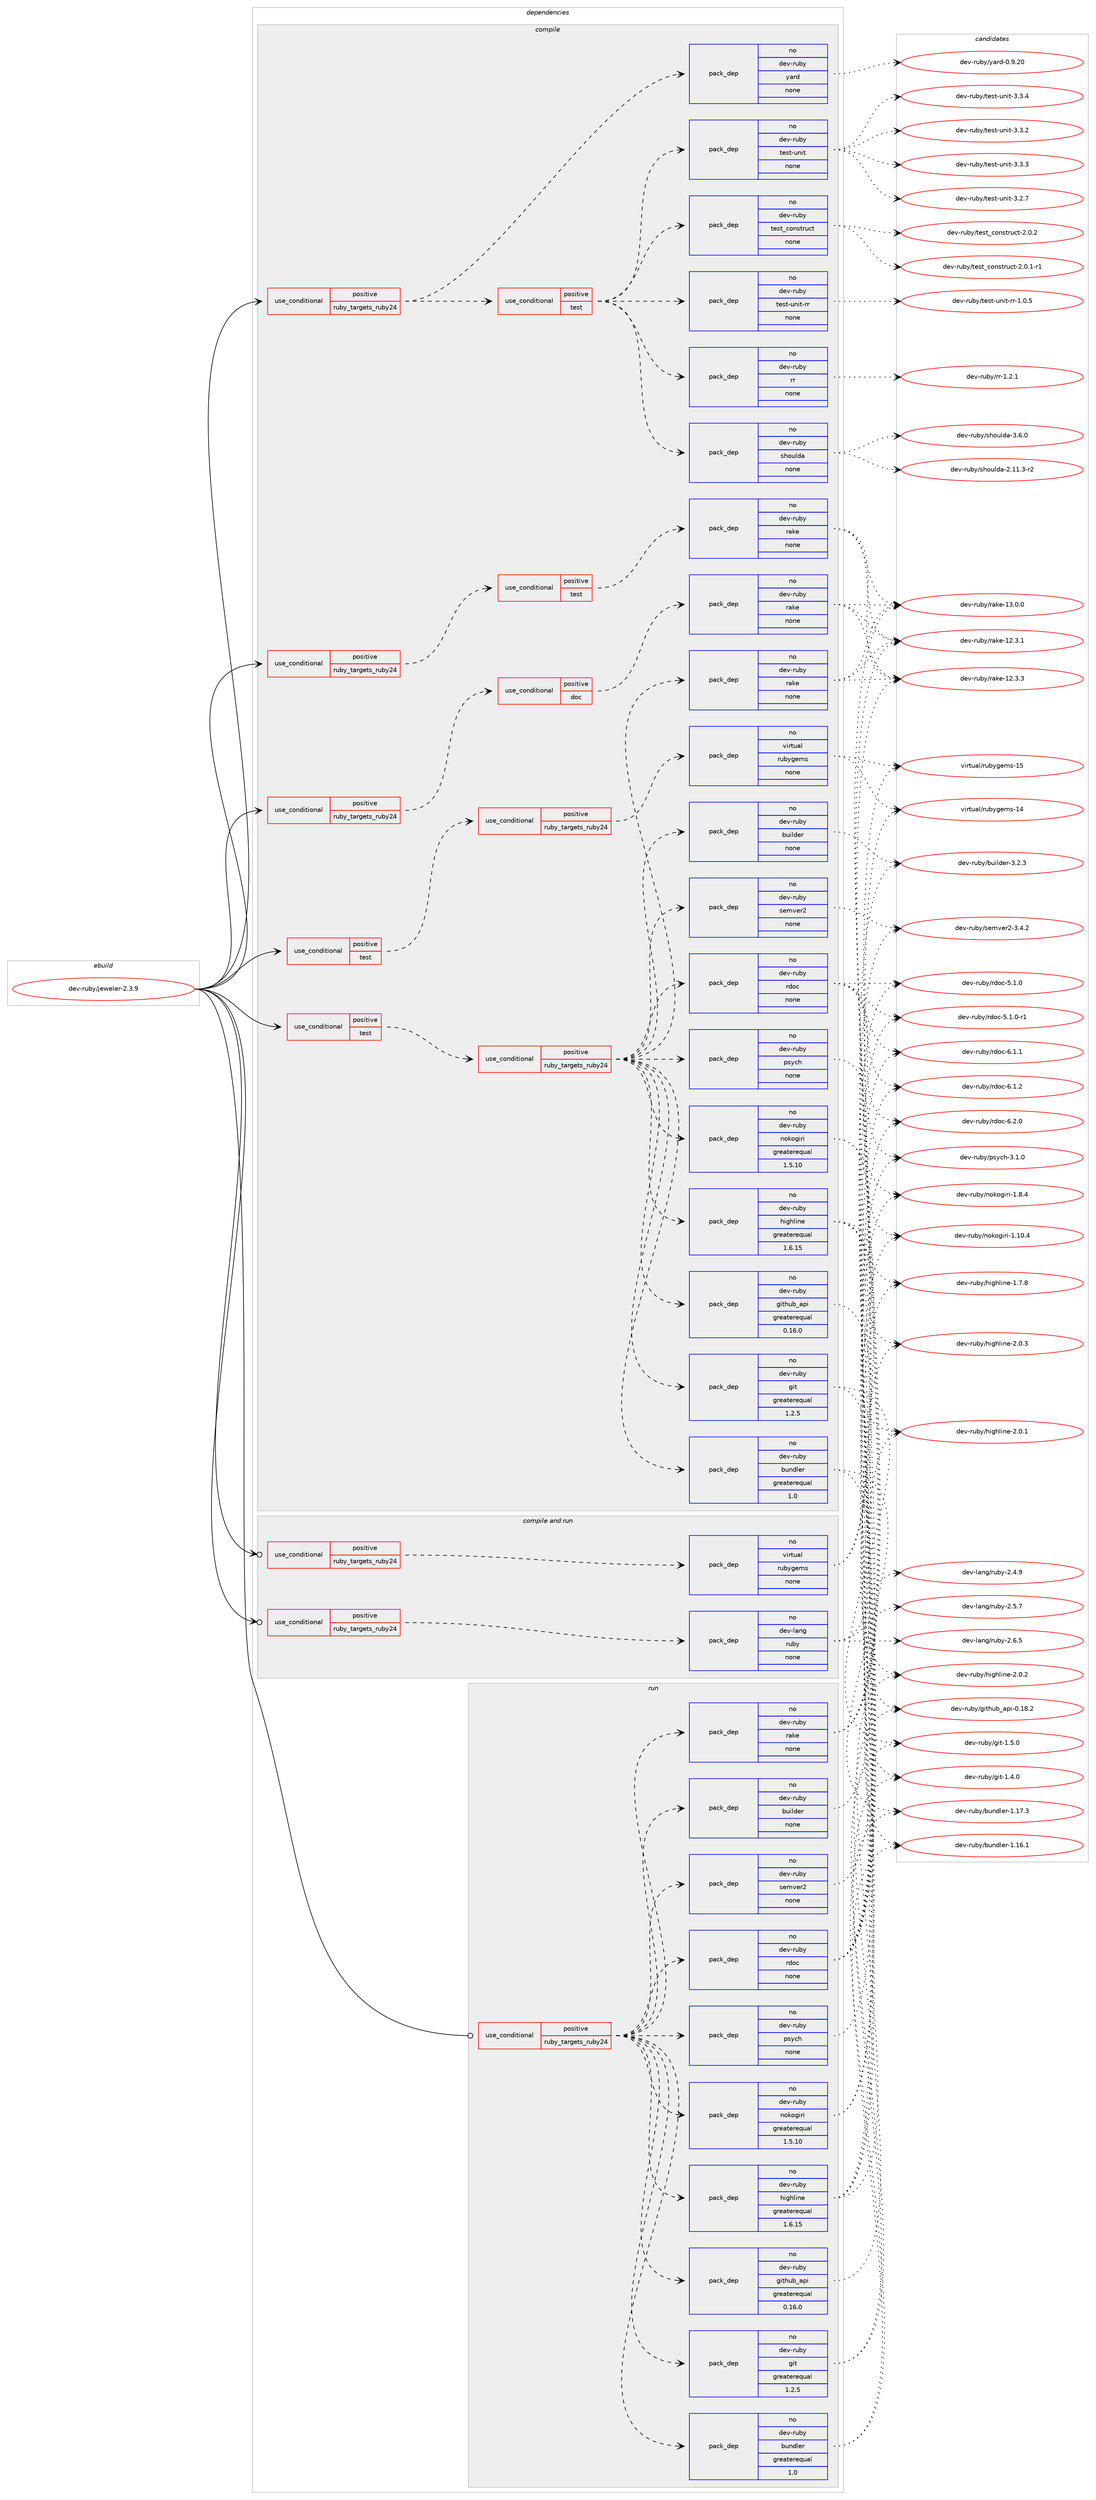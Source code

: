 digraph prolog {

# *************
# Graph options
# *************

newrank=true;
concentrate=true;
compound=true;
graph [rankdir=LR,fontname=Helvetica,fontsize=10,ranksep=1.5];#, ranksep=2.5, nodesep=0.2];
edge  [arrowhead=vee];
node  [fontname=Helvetica,fontsize=10];

# **********
# The ebuild
# **********

subgraph cluster_leftcol {
color=gray;
rank=same;
label=<<i>ebuild</i>>;
id [label="dev-ruby/jeweler-2.3.9", color=red, width=4, href="../dev-ruby/jeweler-2.3.9.svg"];
}

# ****************
# The dependencies
# ****************

subgraph cluster_midcol {
color=gray;
label=<<i>dependencies</i>>;
subgraph cluster_compile {
fillcolor="#eeeeee";
style=filled;
label=<<i>compile</i>>;
subgraph cond165855 {
dependency692023 [label=<<TABLE BORDER="0" CELLBORDER="1" CELLSPACING="0" CELLPADDING="4"><TR><TD ROWSPAN="3" CELLPADDING="10">use_conditional</TD></TR><TR><TD>positive</TD></TR><TR><TD>ruby_targets_ruby24</TD></TR></TABLE>>, shape=none, color=red];
subgraph cond165856 {
dependency692024 [label=<<TABLE BORDER="0" CELLBORDER="1" CELLSPACING="0" CELLPADDING="4"><TR><TD ROWSPAN="3" CELLPADDING="10">use_conditional</TD></TR><TR><TD>positive</TD></TR><TR><TD>doc</TD></TR></TABLE>>, shape=none, color=red];
subgraph pack514195 {
dependency692025 [label=<<TABLE BORDER="0" CELLBORDER="1" CELLSPACING="0" CELLPADDING="4" WIDTH="220"><TR><TD ROWSPAN="6" CELLPADDING="30">pack_dep</TD></TR><TR><TD WIDTH="110">no</TD></TR><TR><TD>dev-ruby</TD></TR><TR><TD>rake</TD></TR><TR><TD>none</TD></TR><TR><TD></TD></TR></TABLE>>, shape=none, color=blue];
}
dependency692024:e -> dependency692025:w [weight=20,style="dashed",arrowhead="vee"];
}
dependency692023:e -> dependency692024:w [weight=20,style="dashed",arrowhead="vee"];
}
id:e -> dependency692023:w [weight=20,style="solid",arrowhead="vee"];
subgraph cond165857 {
dependency692026 [label=<<TABLE BORDER="0" CELLBORDER="1" CELLSPACING="0" CELLPADDING="4"><TR><TD ROWSPAN="3" CELLPADDING="10">use_conditional</TD></TR><TR><TD>positive</TD></TR><TR><TD>ruby_targets_ruby24</TD></TR></TABLE>>, shape=none, color=red];
subgraph cond165858 {
dependency692027 [label=<<TABLE BORDER="0" CELLBORDER="1" CELLSPACING="0" CELLPADDING="4"><TR><TD ROWSPAN="3" CELLPADDING="10">use_conditional</TD></TR><TR><TD>positive</TD></TR><TR><TD>test</TD></TR></TABLE>>, shape=none, color=red];
subgraph pack514196 {
dependency692028 [label=<<TABLE BORDER="0" CELLBORDER="1" CELLSPACING="0" CELLPADDING="4" WIDTH="220"><TR><TD ROWSPAN="6" CELLPADDING="30">pack_dep</TD></TR><TR><TD WIDTH="110">no</TD></TR><TR><TD>dev-ruby</TD></TR><TR><TD>rake</TD></TR><TR><TD>none</TD></TR><TR><TD></TD></TR></TABLE>>, shape=none, color=blue];
}
dependency692027:e -> dependency692028:w [weight=20,style="dashed",arrowhead="vee"];
}
dependency692026:e -> dependency692027:w [weight=20,style="dashed",arrowhead="vee"];
}
id:e -> dependency692026:w [weight=20,style="solid",arrowhead="vee"];
subgraph cond165859 {
dependency692029 [label=<<TABLE BORDER="0" CELLBORDER="1" CELLSPACING="0" CELLPADDING="4"><TR><TD ROWSPAN="3" CELLPADDING="10">use_conditional</TD></TR><TR><TD>positive</TD></TR><TR><TD>ruby_targets_ruby24</TD></TR></TABLE>>, shape=none, color=red];
subgraph pack514197 {
dependency692030 [label=<<TABLE BORDER="0" CELLBORDER="1" CELLSPACING="0" CELLPADDING="4" WIDTH="220"><TR><TD ROWSPAN="6" CELLPADDING="30">pack_dep</TD></TR><TR><TD WIDTH="110">no</TD></TR><TR><TD>dev-ruby</TD></TR><TR><TD>yard</TD></TR><TR><TD>none</TD></TR><TR><TD></TD></TR></TABLE>>, shape=none, color=blue];
}
dependency692029:e -> dependency692030:w [weight=20,style="dashed",arrowhead="vee"];
subgraph cond165860 {
dependency692031 [label=<<TABLE BORDER="0" CELLBORDER="1" CELLSPACING="0" CELLPADDING="4"><TR><TD ROWSPAN="3" CELLPADDING="10">use_conditional</TD></TR><TR><TD>positive</TD></TR><TR><TD>test</TD></TR></TABLE>>, shape=none, color=red];
subgraph pack514198 {
dependency692032 [label=<<TABLE BORDER="0" CELLBORDER="1" CELLSPACING="0" CELLPADDING="4" WIDTH="220"><TR><TD ROWSPAN="6" CELLPADDING="30">pack_dep</TD></TR><TR><TD WIDTH="110">no</TD></TR><TR><TD>dev-ruby</TD></TR><TR><TD>shoulda</TD></TR><TR><TD>none</TD></TR><TR><TD></TD></TR></TABLE>>, shape=none, color=blue];
}
dependency692031:e -> dependency692032:w [weight=20,style="dashed",arrowhead="vee"];
subgraph pack514199 {
dependency692033 [label=<<TABLE BORDER="0" CELLBORDER="1" CELLSPACING="0" CELLPADDING="4" WIDTH="220"><TR><TD ROWSPAN="6" CELLPADDING="30">pack_dep</TD></TR><TR><TD WIDTH="110">no</TD></TR><TR><TD>dev-ruby</TD></TR><TR><TD>rr</TD></TR><TR><TD>none</TD></TR><TR><TD></TD></TR></TABLE>>, shape=none, color=blue];
}
dependency692031:e -> dependency692033:w [weight=20,style="dashed",arrowhead="vee"];
subgraph pack514200 {
dependency692034 [label=<<TABLE BORDER="0" CELLBORDER="1" CELLSPACING="0" CELLPADDING="4" WIDTH="220"><TR><TD ROWSPAN="6" CELLPADDING="30">pack_dep</TD></TR><TR><TD WIDTH="110">no</TD></TR><TR><TD>dev-ruby</TD></TR><TR><TD>test-unit-rr</TD></TR><TR><TD>none</TD></TR><TR><TD></TD></TR></TABLE>>, shape=none, color=blue];
}
dependency692031:e -> dependency692034:w [weight=20,style="dashed",arrowhead="vee"];
subgraph pack514201 {
dependency692035 [label=<<TABLE BORDER="0" CELLBORDER="1" CELLSPACING="0" CELLPADDING="4" WIDTH="220"><TR><TD ROWSPAN="6" CELLPADDING="30">pack_dep</TD></TR><TR><TD WIDTH="110">no</TD></TR><TR><TD>dev-ruby</TD></TR><TR><TD>test_construct</TD></TR><TR><TD>none</TD></TR><TR><TD></TD></TR></TABLE>>, shape=none, color=blue];
}
dependency692031:e -> dependency692035:w [weight=20,style="dashed",arrowhead="vee"];
subgraph pack514202 {
dependency692036 [label=<<TABLE BORDER="0" CELLBORDER="1" CELLSPACING="0" CELLPADDING="4" WIDTH="220"><TR><TD ROWSPAN="6" CELLPADDING="30">pack_dep</TD></TR><TR><TD WIDTH="110">no</TD></TR><TR><TD>dev-ruby</TD></TR><TR><TD>test-unit</TD></TR><TR><TD>none</TD></TR><TR><TD></TD></TR></TABLE>>, shape=none, color=blue];
}
dependency692031:e -> dependency692036:w [weight=20,style="dashed",arrowhead="vee"];
}
dependency692029:e -> dependency692031:w [weight=20,style="dashed",arrowhead="vee"];
}
id:e -> dependency692029:w [weight=20,style="solid",arrowhead="vee"];
subgraph cond165861 {
dependency692037 [label=<<TABLE BORDER="0" CELLBORDER="1" CELLSPACING="0" CELLPADDING="4"><TR><TD ROWSPAN="3" CELLPADDING="10">use_conditional</TD></TR><TR><TD>positive</TD></TR><TR><TD>test</TD></TR></TABLE>>, shape=none, color=red];
subgraph cond165862 {
dependency692038 [label=<<TABLE BORDER="0" CELLBORDER="1" CELLSPACING="0" CELLPADDING="4"><TR><TD ROWSPAN="3" CELLPADDING="10">use_conditional</TD></TR><TR><TD>positive</TD></TR><TR><TD>ruby_targets_ruby24</TD></TR></TABLE>>, shape=none, color=red];
subgraph pack514203 {
dependency692039 [label=<<TABLE BORDER="0" CELLBORDER="1" CELLSPACING="0" CELLPADDING="4" WIDTH="220"><TR><TD ROWSPAN="6" CELLPADDING="30">pack_dep</TD></TR><TR><TD WIDTH="110">no</TD></TR><TR><TD>dev-ruby</TD></TR><TR><TD>builder</TD></TR><TR><TD>none</TD></TR><TR><TD></TD></TR></TABLE>>, shape=none, color=blue];
}
dependency692038:e -> dependency692039:w [weight=20,style="dashed",arrowhead="vee"];
subgraph pack514204 {
dependency692040 [label=<<TABLE BORDER="0" CELLBORDER="1" CELLSPACING="0" CELLPADDING="4" WIDTH="220"><TR><TD ROWSPAN="6" CELLPADDING="30">pack_dep</TD></TR><TR><TD WIDTH="110">no</TD></TR><TR><TD>dev-ruby</TD></TR><TR><TD>bundler</TD></TR><TR><TD>greaterequal</TD></TR><TR><TD>1.0</TD></TR></TABLE>>, shape=none, color=blue];
}
dependency692038:e -> dependency692040:w [weight=20,style="dashed",arrowhead="vee"];
subgraph pack514205 {
dependency692041 [label=<<TABLE BORDER="0" CELLBORDER="1" CELLSPACING="0" CELLPADDING="4" WIDTH="220"><TR><TD ROWSPAN="6" CELLPADDING="30">pack_dep</TD></TR><TR><TD WIDTH="110">no</TD></TR><TR><TD>dev-ruby</TD></TR><TR><TD>git</TD></TR><TR><TD>greaterequal</TD></TR><TR><TD>1.2.5</TD></TR></TABLE>>, shape=none, color=blue];
}
dependency692038:e -> dependency692041:w [weight=20,style="dashed",arrowhead="vee"];
subgraph pack514206 {
dependency692042 [label=<<TABLE BORDER="0" CELLBORDER="1" CELLSPACING="0" CELLPADDING="4" WIDTH="220"><TR><TD ROWSPAN="6" CELLPADDING="30">pack_dep</TD></TR><TR><TD WIDTH="110">no</TD></TR><TR><TD>dev-ruby</TD></TR><TR><TD>github_api</TD></TR><TR><TD>greaterequal</TD></TR><TR><TD>0.16.0</TD></TR></TABLE>>, shape=none, color=blue];
}
dependency692038:e -> dependency692042:w [weight=20,style="dashed",arrowhead="vee"];
subgraph pack514207 {
dependency692043 [label=<<TABLE BORDER="0" CELLBORDER="1" CELLSPACING="0" CELLPADDING="4" WIDTH="220"><TR><TD ROWSPAN="6" CELLPADDING="30">pack_dep</TD></TR><TR><TD WIDTH="110">no</TD></TR><TR><TD>dev-ruby</TD></TR><TR><TD>highline</TD></TR><TR><TD>greaterequal</TD></TR><TR><TD>1.6.15</TD></TR></TABLE>>, shape=none, color=blue];
}
dependency692038:e -> dependency692043:w [weight=20,style="dashed",arrowhead="vee"];
subgraph pack514208 {
dependency692044 [label=<<TABLE BORDER="0" CELLBORDER="1" CELLSPACING="0" CELLPADDING="4" WIDTH="220"><TR><TD ROWSPAN="6" CELLPADDING="30">pack_dep</TD></TR><TR><TD WIDTH="110">no</TD></TR><TR><TD>dev-ruby</TD></TR><TR><TD>nokogiri</TD></TR><TR><TD>greaterequal</TD></TR><TR><TD>1.5.10</TD></TR></TABLE>>, shape=none, color=blue];
}
dependency692038:e -> dependency692044:w [weight=20,style="dashed",arrowhead="vee"];
subgraph pack514209 {
dependency692045 [label=<<TABLE BORDER="0" CELLBORDER="1" CELLSPACING="0" CELLPADDING="4" WIDTH="220"><TR><TD ROWSPAN="6" CELLPADDING="30">pack_dep</TD></TR><TR><TD WIDTH="110">no</TD></TR><TR><TD>dev-ruby</TD></TR><TR><TD>psych</TD></TR><TR><TD>none</TD></TR><TR><TD></TD></TR></TABLE>>, shape=none, color=blue];
}
dependency692038:e -> dependency692045:w [weight=20,style="dashed",arrowhead="vee"];
subgraph pack514210 {
dependency692046 [label=<<TABLE BORDER="0" CELLBORDER="1" CELLSPACING="0" CELLPADDING="4" WIDTH="220"><TR><TD ROWSPAN="6" CELLPADDING="30">pack_dep</TD></TR><TR><TD WIDTH="110">no</TD></TR><TR><TD>dev-ruby</TD></TR><TR><TD>rake</TD></TR><TR><TD>none</TD></TR><TR><TD></TD></TR></TABLE>>, shape=none, color=blue];
}
dependency692038:e -> dependency692046:w [weight=20,style="dashed",arrowhead="vee"];
subgraph pack514211 {
dependency692047 [label=<<TABLE BORDER="0" CELLBORDER="1" CELLSPACING="0" CELLPADDING="4" WIDTH="220"><TR><TD ROWSPAN="6" CELLPADDING="30">pack_dep</TD></TR><TR><TD WIDTH="110">no</TD></TR><TR><TD>dev-ruby</TD></TR><TR><TD>rdoc</TD></TR><TR><TD>none</TD></TR><TR><TD></TD></TR></TABLE>>, shape=none, color=blue];
}
dependency692038:e -> dependency692047:w [weight=20,style="dashed",arrowhead="vee"];
subgraph pack514212 {
dependency692048 [label=<<TABLE BORDER="0" CELLBORDER="1" CELLSPACING="0" CELLPADDING="4" WIDTH="220"><TR><TD ROWSPAN="6" CELLPADDING="30">pack_dep</TD></TR><TR><TD WIDTH="110">no</TD></TR><TR><TD>dev-ruby</TD></TR><TR><TD>semver2</TD></TR><TR><TD>none</TD></TR><TR><TD></TD></TR></TABLE>>, shape=none, color=blue];
}
dependency692038:e -> dependency692048:w [weight=20,style="dashed",arrowhead="vee"];
}
dependency692037:e -> dependency692038:w [weight=20,style="dashed",arrowhead="vee"];
}
id:e -> dependency692037:w [weight=20,style="solid",arrowhead="vee"];
subgraph cond165863 {
dependency692049 [label=<<TABLE BORDER="0" CELLBORDER="1" CELLSPACING="0" CELLPADDING="4"><TR><TD ROWSPAN="3" CELLPADDING="10">use_conditional</TD></TR><TR><TD>positive</TD></TR><TR><TD>test</TD></TR></TABLE>>, shape=none, color=red];
subgraph cond165864 {
dependency692050 [label=<<TABLE BORDER="0" CELLBORDER="1" CELLSPACING="0" CELLPADDING="4"><TR><TD ROWSPAN="3" CELLPADDING="10">use_conditional</TD></TR><TR><TD>positive</TD></TR><TR><TD>ruby_targets_ruby24</TD></TR></TABLE>>, shape=none, color=red];
subgraph pack514213 {
dependency692051 [label=<<TABLE BORDER="0" CELLBORDER="1" CELLSPACING="0" CELLPADDING="4" WIDTH="220"><TR><TD ROWSPAN="6" CELLPADDING="30">pack_dep</TD></TR><TR><TD WIDTH="110">no</TD></TR><TR><TD>virtual</TD></TR><TR><TD>rubygems</TD></TR><TR><TD>none</TD></TR><TR><TD></TD></TR></TABLE>>, shape=none, color=blue];
}
dependency692050:e -> dependency692051:w [weight=20,style="dashed",arrowhead="vee"];
}
dependency692049:e -> dependency692050:w [weight=20,style="dashed",arrowhead="vee"];
}
id:e -> dependency692049:w [weight=20,style="solid",arrowhead="vee"];
}
subgraph cluster_compileandrun {
fillcolor="#eeeeee";
style=filled;
label=<<i>compile and run</i>>;
subgraph cond165865 {
dependency692052 [label=<<TABLE BORDER="0" CELLBORDER="1" CELLSPACING="0" CELLPADDING="4"><TR><TD ROWSPAN="3" CELLPADDING="10">use_conditional</TD></TR><TR><TD>positive</TD></TR><TR><TD>ruby_targets_ruby24</TD></TR></TABLE>>, shape=none, color=red];
subgraph pack514214 {
dependency692053 [label=<<TABLE BORDER="0" CELLBORDER="1" CELLSPACING="0" CELLPADDING="4" WIDTH="220"><TR><TD ROWSPAN="6" CELLPADDING="30">pack_dep</TD></TR><TR><TD WIDTH="110">no</TD></TR><TR><TD>dev-lang</TD></TR><TR><TD>ruby</TD></TR><TR><TD>none</TD></TR><TR><TD></TD></TR></TABLE>>, shape=none, color=blue];
}
dependency692052:e -> dependency692053:w [weight=20,style="dashed",arrowhead="vee"];
}
id:e -> dependency692052:w [weight=20,style="solid",arrowhead="odotvee"];
subgraph cond165866 {
dependency692054 [label=<<TABLE BORDER="0" CELLBORDER="1" CELLSPACING="0" CELLPADDING="4"><TR><TD ROWSPAN="3" CELLPADDING="10">use_conditional</TD></TR><TR><TD>positive</TD></TR><TR><TD>ruby_targets_ruby24</TD></TR></TABLE>>, shape=none, color=red];
subgraph pack514215 {
dependency692055 [label=<<TABLE BORDER="0" CELLBORDER="1" CELLSPACING="0" CELLPADDING="4" WIDTH="220"><TR><TD ROWSPAN="6" CELLPADDING="30">pack_dep</TD></TR><TR><TD WIDTH="110">no</TD></TR><TR><TD>virtual</TD></TR><TR><TD>rubygems</TD></TR><TR><TD>none</TD></TR><TR><TD></TD></TR></TABLE>>, shape=none, color=blue];
}
dependency692054:e -> dependency692055:w [weight=20,style="dashed",arrowhead="vee"];
}
id:e -> dependency692054:w [weight=20,style="solid",arrowhead="odotvee"];
}
subgraph cluster_run {
fillcolor="#eeeeee";
style=filled;
label=<<i>run</i>>;
subgraph cond165867 {
dependency692056 [label=<<TABLE BORDER="0" CELLBORDER="1" CELLSPACING="0" CELLPADDING="4"><TR><TD ROWSPAN="3" CELLPADDING="10">use_conditional</TD></TR><TR><TD>positive</TD></TR><TR><TD>ruby_targets_ruby24</TD></TR></TABLE>>, shape=none, color=red];
subgraph pack514216 {
dependency692057 [label=<<TABLE BORDER="0" CELLBORDER="1" CELLSPACING="0" CELLPADDING="4" WIDTH="220"><TR><TD ROWSPAN="6" CELLPADDING="30">pack_dep</TD></TR><TR><TD WIDTH="110">no</TD></TR><TR><TD>dev-ruby</TD></TR><TR><TD>builder</TD></TR><TR><TD>none</TD></TR><TR><TD></TD></TR></TABLE>>, shape=none, color=blue];
}
dependency692056:e -> dependency692057:w [weight=20,style="dashed",arrowhead="vee"];
subgraph pack514217 {
dependency692058 [label=<<TABLE BORDER="0" CELLBORDER="1" CELLSPACING="0" CELLPADDING="4" WIDTH="220"><TR><TD ROWSPAN="6" CELLPADDING="30">pack_dep</TD></TR><TR><TD WIDTH="110">no</TD></TR><TR><TD>dev-ruby</TD></TR><TR><TD>bundler</TD></TR><TR><TD>greaterequal</TD></TR><TR><TD>1.0</TD></TR></TABLE>>, shape=none, color=blue];
}
dependency692056:e -> dependency692058:w [weight=20,style="dashed",arrowhead="vee"];
subgraph pack514218 {
dependency692059 [label=<<TABLE BORDER="0" CELLBORDER="1" CELLSPACING="0" CELLPADDING="4" WIDTH="220"><TR><TD ROWSPAN="6" CELLPADDING="30">pack_dep</TD></TR><TR><TD WIDTH="110">no</TD></TR><TR><TD>dev-ruby</TD></TR><TR><TD>git</TD></TR><TR><TD>greaterequal</TD></TR><TR><TD>1.2.5</TD></TR></TABLE>>, shape=none, color=blue];
}
dependency692056:e -> dependency692059:w [weight=20,style="dashed",arrowhead="vee"];
subgraph pack514219 {
dependency692060 [label=<<TABLE BORDER="0" CELLBORDER="1" CELLSPACING="0" CELLPADDING="4" WIDTH="220"><TR><TD ROWSPAN="6" CELLPADDING="30">pack_dep</TD></TR><TR><TD WIDTH="110">no</TD></TR><TR><TD>dev-ruby</TD></TR><TR><TD>github_api</TD></TR><TR><TD>greaterequal</TD></TR><TR><TD>0.16.0</TD></TR></TABLE>>, shape=none, color=blue];
}
dependency692056:e -> dependency692060:w [weight=20,style="dashed",arrowhead="vee"];
subgraph pack514220 {
dependency692061 [label=<<TABLE BORDER="0" CELLBORDER="1" CELLSPACING="0" CELLPADDING="4" WIDTH="220"><TR><TD ROWSPAN="6" CELLPADDING="30">pack_dep</TD></TR><TR><TD WIDTH="110">no</TD></TR><TR><TD>dev-ruby</TD></TR><TR><TD>highline</TD></TR><TR><TD>greaterequal</TD></TR><TR><TD>1.6.15</TD></TR></TABLE>>, shape=none, color=blue];
}
dependency692056:e -> dependency692061:w [weight=20,style="dashed",arrowhead="vee"];
subgraph pack514221 {
dependency692062 [label=<<TABLE BORDER="0" CELLBORDER="1" CELLSPACING="0" CELLPADDING="4" WIDTH="220"><TR><TD ROWSPAN="6" CELLPADDING="30">pack_dep</TD></TR><TR><TD WIDTH="110">no</TD></TR><TR><TD>dev-ruby</TD></TR><TR><TD>nokogiri</TD></TR><TR><TD>greaterequal</TD></TR><TR><TD>1.5.10</TD></TR></TABLE>>, shape=none, color=blue];
}
dependency692056:e -> dependency692062:w [weight=20,style="dashed",arrowhead="vee"];
subgraph pack514222 {
dependency692063 [label=<<TABLE BORDER="0" CELLBORDER="1" CELLSPACING="0" CELLPADDING="4" WIDTH="220"><TR><TD ROWSPAN="6" CELLPADDING="30">pack_dep</TD></TR><TR><TD WIDTH="110">no</TD></TR><TR><TD>dev-ruby</TD></TR><TR><TD>psych</TD></TR><TR><TD>none</TD></TR><TR><TD></TD></TR></TABLE>>, shape=none, color=blue];
}
dependency692056:e -> dependency692063:w [weight=20,style="dashed",arrowhead="vee"];
subgraph pack514223 {
dependency692064 [label=<<TABLE BORDER="0" CELLBORDER="1" CELLSPACING="0" CELLPADDING="4" WIDTH="220"><TR><TD ROWSPAN="6" CELLPADDING="30">pack_dep</TD></TR><TR><TD WIDTH="110">no</TD></TR><TR><TD>dev-ruby</TD></TR><TR><TD>rake</TD></TR><TR><TD>none</TD></TR><TR><TD></TD></TR></TABLE>>, shape=none, color=blue];
}
dependency692056:e -> dependency692064:w [weight=20,style="dashed",arrowhead="vee"];
subgraph pack514224 {
dependency692065 [label=<<TABLE BORDER="0" CELLBORDER="1" CELLSPACING="0" CELLPADDING="4" WIDTH="220"><TR><TD ROWSPAN="6" CELLPADDING="30">pack_dep</TD></TR><TR><TD WIDTH="110">no</TD></TR><TR><TD>dev-ruby</TD></TR><TR><TD>rdoc</TD></TR><TR><TD>none</TD></TR><TR><TD></TD></TR></TABLE>>, shape=none, color=blue];
}
dependency692056:e -> dependency692065:w [weight=20,style="dashed",arrowhead="vee"];
subgraph pack514225 {
dependency692066 [label=<<TABLE BORDER="0" CELLBORDER="1" CELLSPACING="0" CELLPADDING="4" WIDTH="220"><TR><TD ROWSPAN="6" CELLPADDING="30">pack_dep</TD></TR><TR><TD WIDTH="110">no</TD></TR><TR><TD>dev-ruby</TD></TR><TR><TD>semver2</TD></TR><TR><TD>none</TD></TR><TR><TD></TD></TR></TABLE>>, shape=none, color=blue];
}
dependency692056:e -> dependency692066:w [weight=20,style="dashed",arrowhead="vee"];
}
id:e -> dependency692056:w [weight=20,style="solid",arrowhead="odot"];
}
}

# **************
# The candidates
# **************

subgraph cluster_choices {
rank=same;
color=gray;
label=<<i>candidates</i>>;

subgraph choice514195 {
color=black;
nodesep=1;
choice1001011184511411798121471149710710145495046514649 [label="dev-ruby/rake-12.3.1", color=red, width=4,href="../dev-ruby/rake-12.3.1.svg"];
choice1001011184511411798121471149710710145495046514651 [label="dev-ruby/rake-12.3.3", color=red, width=4,href="../dev-ruby/rake-12.3.3.svg"];
choice1001011184511411798121471149710710145495146484648 [label="dev-ruby/rake-13.0.0", color=red, width=4,href="../dev-ruby/rake-13.0.0.svg"];
dependency692025:e -> choice1001011184511411798121471149710710145495046514649:w [style=dotted,weight="100"];
dependency692025:e -> choice1001011184511411798121471149710710145495046514651:w [style=dotted,weight="100"];
dependency692025:e -> choice1001011184511411798121471149710710145495146484648:w [style=dotted,weight="100"];
}
subgraph choice514196 {
color=black;
nodesep=1;
choice1001011184511411798121471149710710145495046514649 [label="dev-ruby/rake-12.3.1", color=red, width=4,href="../dev-ruby/rake-12.3.1.svg"];
choice1001011184511411798121471149710710145495046514651 [label="dev-ruby/rake-12.3.3", color=red, width=4,href="../dev-ruby/rake-12.3.3.svg"];
choice1001011184511411798121471149710710145495146484648 [label="dev-ruby/rake-13.0.0", color=red, width=4,href="../dev-ruby/rake-13.0.0.svg"];
dependency692028:e -> choice1001011184511411798121471149710710145495046514649:w [style=dotted,weight="100"];
dependency692028:e -> choice1001011184511411798121471149710710145495046514651:w [style=dotted,weight="100"];
dependency692028:e -> choice1001011184511411798121471149710710145495146484648:w [style=dotted,weight="100"];
}
subgraph choice514197 {
color=black;
nodesep=1;
choice1001011184511411798121471219711410045484657465048 [label="dev-ruby/yard-0.9.20", color=red, width=4,href="../dev-ruby/yard-0.9.20.svg"];
dependency692030:e -> choice1001011184511411798121471219711410045484657465048:w [style=dotted,weight="100"];
}
subgraph choice514198 {
color=black;
nodesep=1;
choice10010111845114117981214711510411111710810097455046494946514511450 [label="dev-ruby/shoulda-2.11.3-r2", color=red, width=4,href="../dev-ruby/shoulda-2.11.3-r2.svg"];
choice10010111845114117981214711510411111710810097455146544648 [label="dev-ruby/shoulda-3.6.0", color=red, width=4,href="../dev-ruby/shoulda-3.6.0.svg"];
dependency692032:e -> choice10010111845114117981214711510411111710810097455046494946514511450:w [style=dotted,weight="100"];
dependency692032:e -> choice10010111845114117981214711510411111710810097455146544648:w [style=dotted,weight="100"];
}
subgraph choice514199 {
color=black;
nodesep=1;
choice100101118451141179812147114114454946504649 [label="dev-ruby/rr-1.2.1", color=red, width=4,href="../dev-ruby/rr-1.2.1.svg"];
dependency692033:e -> choice100101118451141179812147114114454946504649:w [style=dotted,weight="100"];
}
subgraph choice514200 {
color=black;
nodesep=1;
choice1001011184511411798121471161011151164511711010511645114114454946484653 [label="dev-ruby/test-unit-rr-1.0.5", color=red, width=4,href="../dev-ruby/test-unit-rr-1.0.5.svg"];
dependency692034:e -> choice1001011184511411798121471161011151164511711010511645114114454946484653:w [style=dotted,weight="100"];
}
subgraph choice514201 {
color=black;
nodesep=1;
choice1001011184511411798121471161011151169599111110115116114117991164550464846494511449 [label="dev-ruby/test_construct-2.0.1-r1", color=red, width=4,href="../dev-ruby/test_construct-2.0.1-r1.svg"];
choice100101118451141179812147116101115116959911111011511611411799116455046484650 [label="dev-ruby/test_construct-2.0.2", color=red, width=4,href="../dev-ruby/test_construct-2.0.2.svg"];
dependency692035:e -> choice1001011184511411798121471161011151169599111110115116114117991164550464846494511449:w [style=dotted,weight="100"];
dependency692035:e -> choice100101118451141179812147116101115116959911111011511611411799116455046484650:w [style=dotted,weight="100"];
}
subgraph choice514202 {
color=black;
nodesep=1;
choice10010111845114117981214711610111511645117110105116455146504655 [label="dev-ruby/test-unit-3.2.7", color=red, width=4,href="../dev-ruby/test-unit-3.2.7.svg"];
choice10010111845114117981214711610111511645117110105116455146514650 [label="dev-ruby/test-unit-3.3.2", color=red, width=4,href="../dev-ruby/test-unit-3.3.2.svg"];
choice10010111845114117981214711610111511645117110105116455146514651 [label="dev-ruby/test-unit-3.3.3", color=red, width=4,href="../dev-ruby/test-unit-3.3.3.svg"];
choice10010111845114117981214711610111511645117110105116455146514652 [label="dev-ruby/test-unit-3.3.4", color=red, width=4,href="../dev-ruby/test-unit-3.3.4.svg"];
dependency692036:e -> choice10010111845114117981214711610111511645117110105116455146504655:w [style=dotted,weight="100"];
dependency692036:e -> choice10010111845114117981214711610111511645117110105116455146514650:w [style=dotted,weight="100"];
dependency692036:e -> choice10010111845114117981214711610111511645117110105116455146514651:w [style=dotted,weight="100"];
dependency692036:e -> choice10010111845114117981214711610111511645117110105116455146514652:w [style=dotted,weight="100"];
}
subgraph choice514203 {
color=black;
nodesep=1;
choice10010111845114117981214798117105108100101114455146504651 [label="dev-ruby/builder-3.2.3", color=red, width=4,href="../dev-ruby/builder-3.2.3.svg"];
dependency692039:e -> choice10010111845114117981214798117105108100101114455146504651:w [style=dotted,weight="100"];
}
subgraph choice514204 {
color=black;
nodesep=1;
choice1001011184511411798121479811711010010810111445494649544649 [label="dev-ruby/bundler-1.16.1", color=red, width=4,href="../dev-ruby/bundler-1.16.1.svg"];
choice1001011184511411798121479811711010010810111445494649554651 [label="dev-ruby/bundler-1.17.3", color=red, width=4,href="../dev-ruby/bundler-1.17.3.svg"];
dependency692040:e -> choice1001011184511411798121479811711010010810111445494649544649:w [style=dotted,weight="100"];
dependency692040:e -> choice1001011184511411798121479811711010010810111445494649554651:w [style=dotted,weight="100"];
}
subgraph choice514205 {
color=black;
nodesep=1;
choice100101118451141179812147103105116454946524648 [label="dev-ruby/git-1.4.0", color=red, width=4,href="../dev-ruby/git-1.4.0.svg"];
choice100101118451141179812147103105116454946534648 [label="dev-ruby/git-1.5.0", color=red, width=4,href="../dev-ruby/git-1.5.0.svg"];
dependency692041:e -> choice100101118451141179812147103105116454946524648:w [style=dotted,weight="100"];
dependency692041:e -> choice100101118451141179812147103105116454946534648:w [style=dotted,weight="100"];
}
subgraph choice514206 {
color=black;
nodesep=1;
choice10010111845114117981214710310511610411798959711210545484649564650 [label="dev-ruby/github_api-0.18.2", color=red, width=4,href="../dev-ruby/github_api-0.18.2.svg"];
dependency692042:e -> choice10010111845114117981214710310511610411798959711210545484649564650:w [style=dotted,weight="100"];
}
subgraph choice514207 {
color=black;
nodesep=1;
choice100101118451141179812147104105103104108105110101454946554656 [label="dev-ruby/highline-1.7.8", color=red, width=4,href="../dev-ruby/highline-1.7.8.svg"];
choice100101118451141179812147104105103104108105110101455046484649 [label="dev-ruby/highline-2.0.1", color=red, width=4,href="../dev-ruby/highline-2.0.1.svg"];
choice100101118451141179812147104105103104108105110101455046484650 [label="dev-ruby/highline-2.0.2", color=red, width=4,href="../dev-ruby/highline-2.0.2.svg"];
choice100101118451141179812147104105103104108105110101455046484651 [label="dev-ruby/highline-2.0.3", color=red, width=4,href="../dev-ruby/highline-2.0.3.svg"];
dependency692043:e -> choice100101118451141179812147104105103104108105110101454946554656:w [style=dotted,weight="100"];
dependency692043:e -> choice100101118451141179812147104105103104108105110101455046484649:w [style=dotted,weight="100"];
dependency692043:e -> choice100101118451141179812147104105103104108105110101455046484650:w [style=dotted,weight="100"];
dependency692043:e -> choice100101118451141179812147104105103104108105110101455046484651:w [style=dotted,weight="100"];
}
subgraph choice514208 {
color=black;
nodesep=1;
choice10010111845114117981214711011110711110310511410545494649484652 [label="dev-ruby/nokogiri-1.10.4", color=red, width=4,href="../dev-ruby/nokogiri-1.10.4.svg"];
choice100101118451141179812147110111107111103105114105454946564652 [label="dev-ruby/nokogiri-1.8.4", color=red, width=4,href="../dev-ruby/nokogiri-1.8.4.svg"];
dependency692044:e -> choice10010111845114117981214711011110711110310511410545494649484652:w [style=dotted,weight="100"];
dependency692044:e -> choice100101118451141179812147110111107111103105114105454946564652:w [style=dotted,weight="100"];
}
subgraph choice514209 {
color=black;
nodesep=1;
choice10010111845114117981214711211512199104455146494648 [label="dev-ruby/psych-3.1.0", color=red, width=4,href="../dev-ruby/psych-3.1.0.svg"];
dependency692045:e -> choice10010111845114117981214711211512199104455146494648:w [style=dotted,weight="100"];
}
subgraph choice514210 {
color=black;
nodesep=1;
choice1001011184511411798121471149710710145495046514649 [label="dev-ruby/rake-12.3.1", color=red, width=4,href="../dev-ruby/rake-12.3.1.svg"];
choice1001011184511411798121471149710710145495046514651 [label="dev-ruby/rake-12.3.3", color=red, width=4,href="../dev-ruby/rake-12.3.3.svg"];
choice1001011184511411798121471149710710145495146484648 [label="dev-ruby/rake-13.0.0", color=red, width=4,href="../dev-ruby/rake-13.0.0.svg"];
dependency692046:e -> choice1001011184511411798121471149710710145495046514649:w [style=dotted,weight="100"];
dependency692046:e -> choice1001011184511411798121471149710710145495046514651:w [style=dotted,weight="100"];
dependency692046:e -> choice1001011184511411798121471149710710145495146484648:w [style=dotted,weight="100"];
}
subgraph choice514211 {
color=black;
nodesep=1;
choice10010111845114117981214711410011199455346494648 [label="dev-ruby/rdoc-5.1.0", color=red, width=4,href="../dev-ruby/rdoc-5.1.0.svg"];
choice100101118451141179812147114100111994553464946484511449 [label="dev-ruby/rdoc-5.1.0-r1", color=red, width=4,href="../dev-ruby/rdoc-5.1.0-r1.svg"];
choice10010111845114117981214711410011199455446494649 [label="dev-ruby/rdoc-6.1.1", color=red, width=4,href="../dev-ruby/rdoc-6.1.1.svg"];
choice10010111845114117981214711410011199455446494650 [label="dev-ruby/rdoc-6.1.2", color=red, width=4,href="../dev-ruby/rdoc-6.1.2.svg"];
choice10010111845114117981214711410011199455446504648 [label="dev-ruby/rdoc-6.2.0", color=red, width=4,href="../dev-ruby/rdoc-6.2.0.svg"];
dependency692047:e -> choice10010111845114117981214711410011199455346494648:w [style=dotted,weight="100"];
dependency692047:e -> choice100101118451141179812147114100111994553464946484511449:w [style=dotted,weight="100"];
dependency692047:e -> choice10010111845114117981214711410011199455446494649:w [style=dotted,weight="100"];
dependency692047:e -> choice10010111845114117981214711410011199455446494650:w [style=dotted,weight="100"];
dependency692047:e -> choice10010111845114117981214711410011199455446504648:w [style=dotted,weight="100"];
}
subgraph choice514212 {
color=black;
nodesep=1;
choice10010111845114117981214711510110911810111450455146524650 [label="dev-ruby/semver2-3.4.2", color=red, width=4,href="../dev-ruby/semver2-3.4.2.svg"];
dependency692048:e -> choice10010111845114117981214711510110911810111450455146524650:w [style=dotted,weight="100"];
}
subgraph choice514213 {
color=black;
nodesep=1;
choice118105114116117971084711411798121103101109115454952 [label="virtual/rubygems-14", color=red, width=4,href="../virtual/rubygems-14.svg"];
choice118105114116117971084711411798121103101109115454953 [label="virtual/rubygems-15", color=red, width=4,href="../virtual/rubygems-15.svg"];
dependency692051:e -> choice118105114116117971084711411798121103101109115454952:w [style=dotted,weight="100"];
dependency692051:e -> choice118105114116117971084711411798121103101109115454953:w [style=dotted,weight="100"];
}
subgraph choice514214 {
color=black;
nodesep=1;
choice10010111845108971101034711411798121455046524657 [label="dev-lang/ruby-2.4.9", color=red, width=4,href="../dev-lang/ruby-2.4.9.svg"];
choice10010111845108971101034711411798121455046534655 [label="dev-lang/ruby-2.5.7", color=red, width=4,href="../dev-lang/ruby-2.5.7.svg"];
choice10010111845108971101034711411798121455046544653 [label="dev-lang/ruby-2.6.5", color=red, width=4,href="../dev-lang/ruby-2.6.5.svg"];
dependency692053:e -> choice10010111845108971101034711411798121455046524657:w [style=dotted,weight="100"];
dependency692053:e -> choice10010111845108971101034711411798121455046534655:w [style=dotted,weight="100"];
dependency692053:e -> choice10010111845108971101034711411798121455046544653:w [style=dotted,weight="100"];
}
subgraph choice514215 {
color=black;
nodesep=1;
choice118105114116117971084711411798121103101109115454952 [label="virtual/rubygems-14", color=red, width=4,href="../virtual/rubygems-14.svg"];
choice118105114116117971084711411798121103101109115454953 [label="virtual/rubygems-15", color=red, width=4,href="../virtual/rubygems-15.svg"];
dependency692055:e -> choice118105114116117971084711411798121103101109115454952:w [style=dotted,weight="100"];
dependency692055:e -> choice118105114116117971084711411798121103101109115454953:w [style=dotted,weight="100"];
}
subgraph choice514216 {
color=black;
nodesep=1;
choice10010111845114117981214798117105108100101114455146504651 [label="dev-ruby/builder-3.2.3", color=red, width=4,href="../dev-ruby/builder-3.2.3.svg"];
dependency692057:e -> choice10010111845114117981214798117105108100101114455146504651:w [style=dotted,weight="100"];
}
subgraph choice514217 {
color=black;
nodesep=1;
choice1001011184511411798121479811711010010810111445494649544649 [label="dev-ruby/bundler-1.16.1", color=red, width=4,href="../dev-ruby/bundler-1.16.1.svg"];
choice1001011184511411798121479811711010010810111445494649554651 [label="dev-ruby/bundler-1.17.3", color=red, width=4,href="../dev-ruby/bundler-1.17.3.svg"];
dependency692058:e -> choice1001011184511411798121479811711010010810111445494649544649:w [style=dotted,weight="100"];
dependency692058:e -> choice1001011184511411798121479811711010010810111445494649554651:w [style=dotted,weight="100"];
}
subgraph choice514218 {
color=black;
nodesep=1;
choice100101118451141179812147103105116454946524648 [label="dev-ruby/git-1.4.0", color=red, width=4,href="../dev-ruby/git-1.4.0.svg"];
choice100101118451141179812147103105116454946534648 [label="dev-ruby/git-1.5.0", color=red, width=4,href="../dev-ruby/git-1.5.0.svg"];
dependency692059:e -> choice100101118451141179812147103105116454946524648:w [style=dotted,weight="100"];
dependency692059:e -> choice100101118451141179812147103105116454946534648:w [style=dotted,weight="100"];
}
subgraph choice514219 {
color=black;
nodesep=1;
choice10010111845114117981214710310511610411798959711210545484649564650 [label="dev-ruby/github_api-0.18.2", color=red, width=4,href="../dev-ruby/github_api-0.18.2.svg"];
dependency692060:e -> choice10010111845114117981214710310511610411798959711210545484649564650:w [style=dotted,weight="100"];
}
subgraph choice514220 {
color=black;
nodesep=1;
choice100101118451141179812147104105103104108105110101454946554656 [label="dev-ruby/highline-1.7.8", color=red, width=4,href="../dev-ruby/highline-1.7.8.svg"];
choice100101118451141179812147104105103104108105110101455046484649 [label="dev-ruby/highline-2.0.1", color=red, width=4,href="../dev-ruby/highline-2.0.1.svg"];
choice100101118451141179812147104105103104108105110101455046484650 [label="dev-ruby/highline-2.0.2", color=red, width=4,href="../dev-ruby/highline-2.0.2.svg"];
choice100101118451141179812147104105103104108105110101455046484651 [label="dev-ruby/highline-2.0.3", color=red, width=4,href="../dev-ruby/highline-2.0.3.svg"];
dependency692061:e -> choice100101118451141179812147104105103104108105110101454946554656:w [style=dotted,weight="100"];
dependency692061:e -> choice100101118451141179812147104105103104108105110101455046484649:w [style=dotted,weight="100"];
dependency692061:e -> choice100101118451141179812147104105103104108105110101455046484650:w [style=dotted,weight="100"];
dependency692061:e -> choice100101118451141179812147104105103104108105110101455046484651:w [style=dotted,weight="100"];
}
subgraph choice514221 {
color=black;
nodesep=1;
choice10010111845114117981214711011110711110310511410545494649484652 [label="dev-ruby/nokogiri-1.10.4", color=red, width=4,href="../dev-ruby/nokogiri-1.10.4.svg"];
choice100101118451141179812147110111107111103105114105454946564652 [label="dev-ruby/nokogiri-1.8.4", color=red, width=4,href="../dev-ruby/nokogiri-1.8.4.svg"];
dependency692062:e -> choice10010111845114117981214711011110711110310511410545494649484652:w [style=dotted,weight="100"];
dependency692062:e -> choice100101118451141179812147110111107111103105114105454946564652:w [style=dotted,weight="100"];
}
subgraph choice514222 {
color=black;
nodesep=1;
choice10010111845114117981214711211512199104455146494648 [label="dev-ruby/psych-3.1.0", color=red, width=4,href="../dev-ruby/psych-3.1.0.svg"];
dependency692063:e -> choice10010111845114117981214711211512199104455146494648:w [style=dotted,weight="100"];
}
subgraph choice514223 {
color=black;
nodesep=1;
choice1001011184511411798121471149710710145495046514649 [label="dev-ruby/rake-12.3.1", color=red, width=4,href="../dev-ruby/rake-12.3.1.svg"];
choice1001011184511411798121471149710710145495046514651 [label="dev-ruby/rake-12.3.3", color=red, width=4,href="../dev-ruby/rake-12.3.3.svg"];
choice1001011184511411798121471149710710145495146484648 [label="dev-ruby/rake-13.0.0", color=red, width=4,href="../dev-ruby/rake-13.0.0.svg"];
dependency692064:e -> choice1001011184511411798121471149710710145495046514649:w [style=dotted,weight="100"];
dependency692064:e -> choice1001011184511411798121471149710710145495046514651:w [style=dotted,weight="100"];
dependency692064:e -> choice1001011184511411798121471149710710145495146484648:w [style=dotted,weight="100"];
}
subgraph choice514224 {
color=black;
nodesep=1;
choice10010111845114117981214711410011199455346494648 [label="dev-ruby/rdoc-5.1.0", color=red, width=4,href="../dev-ruby/rdoc-5.1.0.svg"];
choice100101118451141179812147114100111994553464946484511449 [label="dev-ruby/rdoc-5.1.0-r1", color=red, width=4,href="../dev-ruby/rdoc-5.1.0-r1.svg"];
choice10010111845114117981214711410011199455446494649 [label="dev-ruby/rdoc-6.1.1", color=red, width=4,href="../dev-ruby/rdoc-6.1.1.svg"];
choice10010111845114117981214711410011199455446494650 [label="dev-ruby/rdoc-6.1.2", color=red, width=4,href="../dev-ruby/rdoc-6.1.2.svg"];
choice10010111845114117981214711410011199455446504648 [label="dev-ruby/rdoc-6.2.0", color=red, width=4,href="../dev-ruby/rdoc-6.2.0.svg"];
dependency692065:e -> choice10010111845114117981214711410011199455346494648:w [style=dotted,weight="100"];
dependency692065:e -> choice100101118451141179812147114100111994553464946484511449:w [style=dotted,weight="100"];
dependency692065:e -> choice10010111845114117981214711410011199455446494649:w [style=dotted,weight="100"];
dependency692065:e -> choice10010111845114117981214711410011199455446494650:w [style=dotted,weight="100"];
dependency692065:e -> choice10010111845114117981214711410011199455446504648:w [style=dotted,weight="100"];
}
subgraph choice514225 {
color=black;
nodesep=1;
choice10010111845114117981214711510110911810111450455146524650 [label="dev-ruby/semver2-3.4.2", color=red, width=4,href="../dev-ruby/semver2-3.4.2.svg"];
dependency692066:e -> choice10010111845114117981214711510110911810111450455146524650:w [style=dotted,weight="100"];
}
}

}
